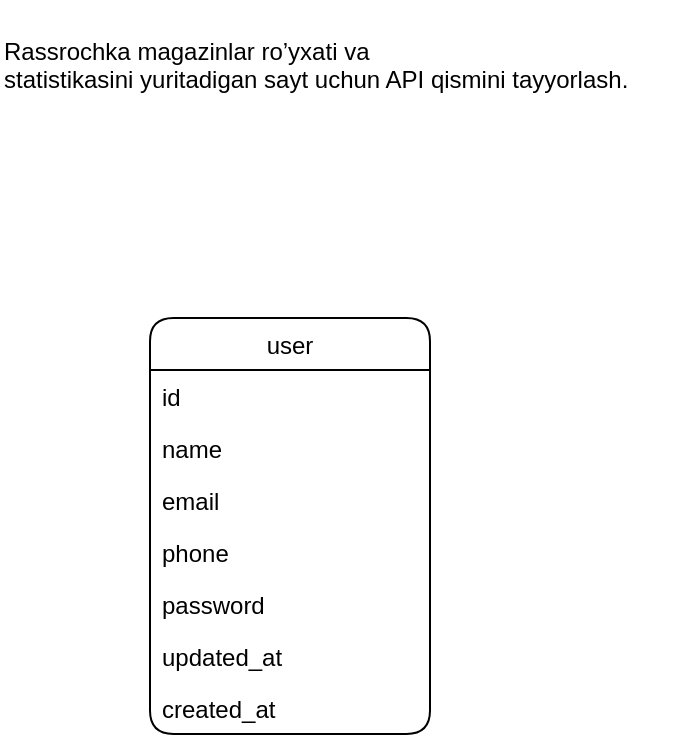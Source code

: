 <mxfile version="20.7.4" type="device"><diagram id="qBnKX0E1ro1YJd73UV-f" name="Page-1"><mxGraphModel dx="1332" dy="566" grid="0" gridSize="10" guides="1" tooltips="1" connect="1" arrows="1" fold="1" page="0" pageScale="1" pageWidth="1100" pageHeight="850" math="0" shadow="0"><root><mxCell id="0"/><mxCell id="1" parent="0"/><mxCell id="Lpcvv_4CllpEcWPokuye-1" value="user" style="swimlane;fontStyle=0;childLayout=stackLayout;horizontal=1;startSize=26;fillColor=none;horizontalStack=0;resizeParent=1;resizeParentMax=0;resizeLast=0;collapsible=1;marginBottom=0;rounded=1;swimlaneLine=1;" parent="1" vertex="1"><mxGeometry x="360" y="220" width="140" height="208" as="geometry"/></mxCell><mxCell id="Lpcvv_4CllpEcWPokuye-2" value="id" style="text;strokeColor=none;fillColor=none;align=left;verticalAlign=top;spacingLeft=4;spacingRight=4;overflow=hidden;rotatable=0;points=[[0,0.5],[1,0.5]];portConstraint=eastwest;" parent="Lpcvv_4CllpEcWPokuye-1" vertex="1"><mxGeometry y="26" width="140" height="26" as="geometry"/></mxCell><mxCell id="Lpcvv_4CllpEcWPokuye-3" value="name" style="text;strokeColor=none;fillColor=none;align=left;verticalAlign=top;spacingLeft=4;spacingRight=4;overflow=hidden;rotatable=0;points=[[0,0.5],[1,0.5]];portConstraint=eastwest;" parent="Lpcvv_4CllpEcWPokuye-1" vertex="1"><mxGeometry y="52" width="140" height="26" as="geometry"/></mxCell><mxCell id="Lpcvv_4CllpEcWPokuye-6" value="email" style="text;strokeColor=none;fillColor=none;align=left;verticalAlign=top;spacingLeft=4;spacingRight=4;overflow=hidden;rotatable=0;points=[[0,0.5],[1,0.5]];portConstraint=eastwest;" parent="Lpcvv_4CllpEcWPokuye-1" vertex="1"><mxGeometry y="78" width="140" height="26" as="geometry"/></mxCell><mxCell id="Lpcvv_4CllpEcWPokuye-8" value="phone" style="text;strokeColor=none;fillColor=none;align=left;verticalAlign=top;spacingLeft=4;spacingRight=4;overflow=hidden;rotatable=0;points=[[0,0.5],[1,0.5]];portConstraint=eastwest;" parent="Lpcvv_4CllpEcWPokuye-1" vertex="1"><mxGeometry y="104" width="140" height="26" as="geometry"/></mxCell><mxCell id="Lpcvv_4CllpEcWPokuye-7" value="password" style="text;strokeColor=none;fillColor=none;align=left;verticalAlign=top;spacingLeft=4;spacingRight=4;overflow=hidden;rotatable=0;points=[[0,0.5],[1,0.5]];portConstraint=eastwest;" parent="Lpcvv_4CllpEcWPokuye-1" vertex="1"><mxGeometry y="130" width="140" height="26" as="geometry"/></mxCell><mxCell id="Lpcvv_4CllpEcWPokuye-4" value="updated_at" style="text;strokeColor=none;fillColor=none;align=left;verticalAlign=top;spacingLeft=4;spacingRight=4;overflow=hidden;rotatable=0;points=[[0,0.5],[1,0.5]];portConstraint=eastwest;" parent="Lpcvv_4CllpEcWPokuye-1" vertex="1"><mxGeometry y="156" width="140" height="26" as="geometry"/></mxCell><mxCell id="Lpcvv_4CllpEcWPokuye-5" value="created_at" style="text;strokeColor=none;fillColor=none;align=left;verticalAlign=top;spacingLeft=4;spacingRight=4;overflow=hidden;rotatable=0;points=[[0,0.5],[1,0.5]];portConstraint=eastwest;" parent="Lpcvv_4CllpEcWPokuye-1" vertex="1"><mxGeometry y="182" width="140" height="26" as="geometry"/></mxCell><mxCell id="kmhcNmhA5X4TwhgOs5O6-1" value="&lt;p class=&quot;MsoNormal&quot;&gt;&lt;span lang=&quot;EN-US&quot;&gt;Rassrochka magazinlar ro’yxati va&#10;statistikasini yuritadigan sayt uchun API qismini tayyorlash.&lt;/span&gt;&lt;/p&gt;" style="text;whiteSpace=wrap;html=1;" vertex="1" parent="1"><mxGeometry x="285" y="61" width="340" height="75" as="geometry"/></mxCell></root></mxGraphModel></diagram></mxfile>